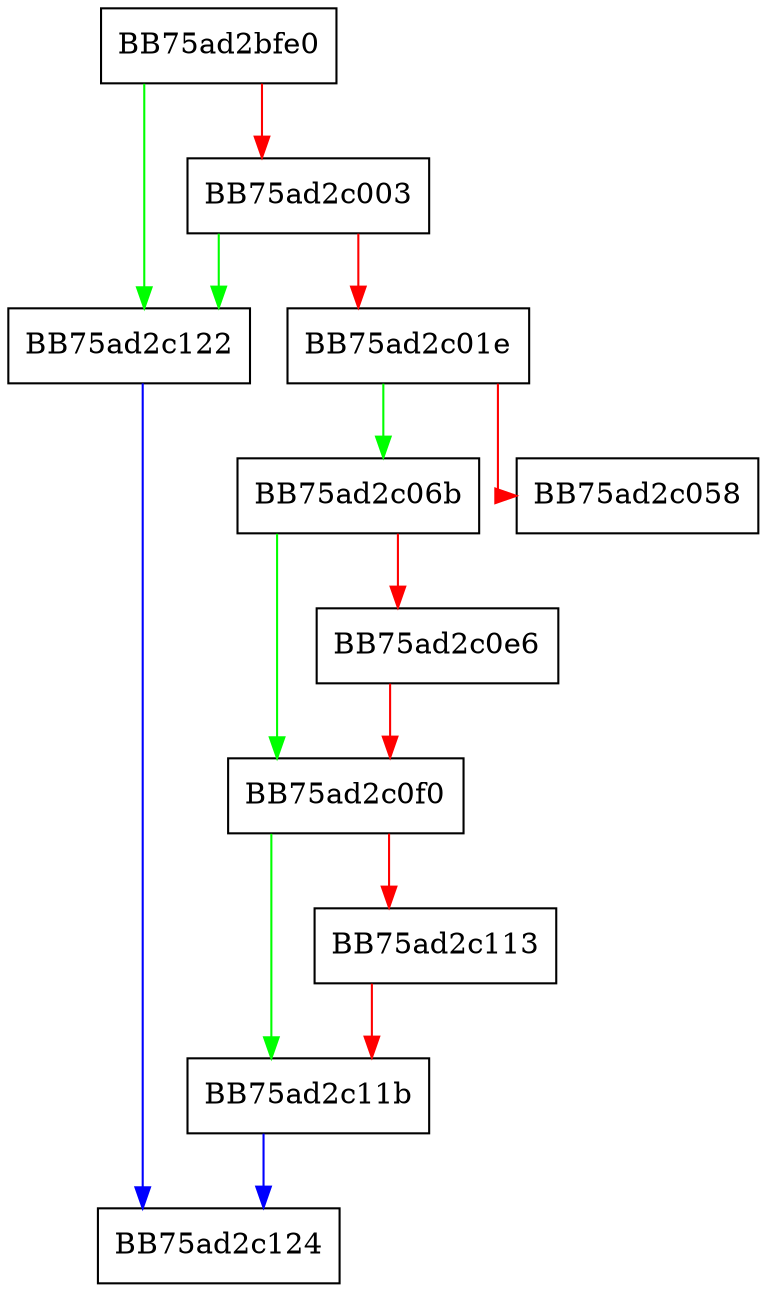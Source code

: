 digraph CleanResource {
  node [shape="box"];
  graph [splines=ortho];
  BB75ad2bfe0 -> BB75ad2c122 [color="green"];
  BB75ad2bfe0 -> BB75ad2c003 [color="red"];
  BB75ad2c003 -> BB75ad2c122 [color="green"];
  BB75ad2c003 -> BB75ad2c01e [color="red"];
  BB75ad2c01e -> BB75ad2c06b [color="green"];
  BB75ad2c01e -> BB75ad2c058 [color="red"];
  BB75ad2c06b -> BB75ad2c0f0 [color="green"];
  BB75ad2c06b -> BB75ad2c0e6 [color="red"];
  BB75ad2c0e6 -> BB75ad2c0f0 [color="red"];
  BB75ad2c0f0 -> BB75ad2c11b [color="green"];
  BB75ad2c0f0 -> BB75ad2c113 [color="red"];
  BB75ad2c113 -> BB75ad2c11b [color="red"];
  BB75ad2c11b -> BB75ad2c124 [color="blue"];
  BB75ad2c122 -> BB75ad2c124 [color="blue"];
}
